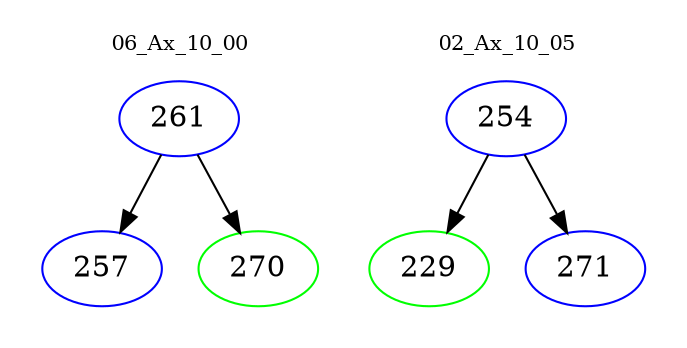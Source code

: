 digraph{
subgraph cluster_0 {
color = white
label = "06_Ax_10_00";
fontsize=10;
T0_261 [label="261", color="blue"]
T0_261 -> T0_257 [color="black"]
T0_257 [label="257", color="blue"]
T0_261 -> T0_270 [color="black"]
T0_270 [label="270", color="green"]
}
subgraph cluster_1 {
color = white
label = "02_Ax_10_05";
fontsize=10;
T1_254 [label="254", color="blue"]
T1_254 -> T1_229 [color="black"]
T1_229 [label="229", color="green"]
T1_254 -> T1_271 [color="black"]
T1_271 [label="271", color="blue"]
}
}
